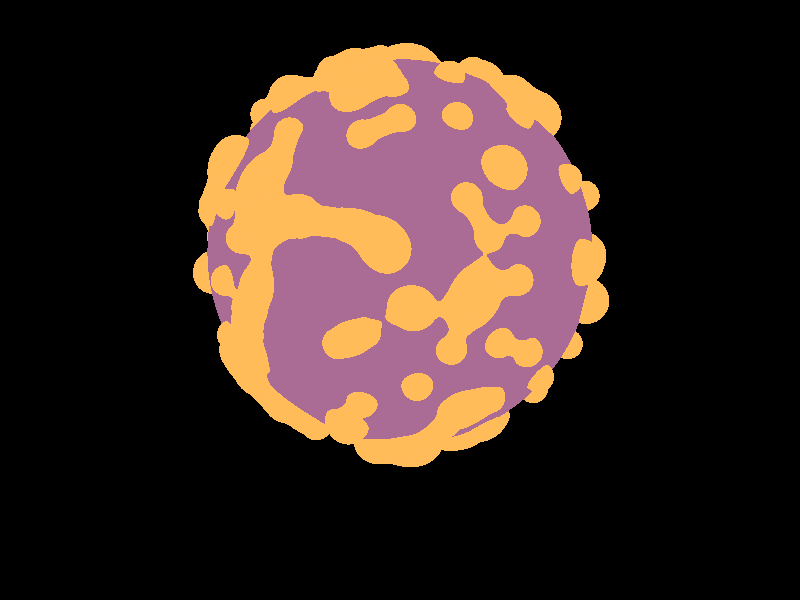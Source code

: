     #include "colors.inc"
    #include "glass.inc"
    #include "golds.inc"
    #include "metals.inc"
    #include "stones.inc"
    #include "woods.inc"
    #include "textures.inc"
    #include "functions.inc"

// radiosity (global illumination) settings
#default{ finish{ ambient 0 diffuse 1 }} 

global_settings {
  radiosity {
    pretrace_start 0.08           // start pretrace at this size
    pretrace_end   0.04           // end pretrace at this size
    count 35                      // higher -> higher quality (1..1600) [35]

    nearest_count 5               // higher -> higher quality (1..10) [5]
    error_bound 1.8               // higher -> smoother, less accurate [1.8]
    recursion_limit 3             // how much interreflections are calculated (1..5+) [3]

    low_error_factor .5           // reduce error_bound during last pretrace step
    gray_threshold 0.0            // increase for weakening colors (0..1) [0]
    minimum_reuse 0.015           // reuse of old radiosity samples [0.015]
    brightness 1                  // brightness of radiosity effects (0..1) [1]

    adc_bailout 0.01/2
    //normal on                   // take surface normals into account [off]
    //media on                    // take media into account [off]
    //save_file "file_name"       // save radiosity data
    //load_file "file_name"       // load saved radiosity data
    //always_sample off           // turn sampling in final trace off [on]
    //max_sample 1.0              // maximum brightness of samples
  }
}



    camera {
      sky <0,0,1>
      right x * image_width / image_height
      direction <-1,0,0>
      location <30,10,1.5>
      look_at <0,0,1.5>
      angle 15
    }

    global_settings { ambient_light color rgb< 1.0, 1.0, 1.0> }

    light_source {
      <10,-10,20>
      color rgb< 1.0, 1.0, 1.0> * 2
    }


    light_source {
      <-10, 10, 0>
      color rgb< 1.0, 1.0, 1.0> * 2
    }

/*
    background { color <0,0,0> }
    plane {
      <0,0,1>, 0
      texture { pigment{ color rgb<0.4, 0.4, 0.4> }
               finish { phong 1 reflection 0.00}
             }
    }
*/ 


//--------------------------------------------------------- 
//---------------------------------------------------------
//------------------ random functions standard include file
#include "rand.inc"
#declare Random_1 = seed (12433);
//---------------------------------------------------------

blob{ threshold 1
 #local Nr = 0;
 #local EndNr = 200;
 #while (Nr< EndNr)
   sphere{ <0,0,0>, 0.185 , 1.5
           translate VRand_On_Sphere(Random_1)
           texture{ Polished_Chrome
                    pigment{ color rgb< 1.2, 0.5, 0.1> }
                    finish { phong 1 reflection{ 0.35 metallic 0.5 } }
                  } // end of texture
         } // end of object

 #local Nr = Nr + 1;  // next Nr
 #end

scale 2
rotate<0,60,0>
translate<0,0,2>
}

sphere { <0,0,0>, 1

         texture{ pigment{ color rgbt< 0.4, .15, 0.30, 0.86>}
                  normal { bumps 1.25 scale 0.02 }
                  finish { phong 0.75  }
                }

          scale 2  rotate<0,0,0>  translate <0,0,2>
       }



